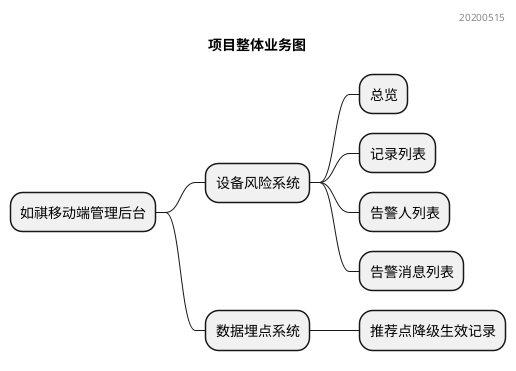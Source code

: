 @startmindmap

header 20200515

title 项目整体业务图

* 如祺移动端管理后台

** 设备风险系统
*** 总览
'****_ 应用
'****_ 时间范围
'****_ 上报次数（类别分类统计）
'****_ 首次上报时间（时间范围内）
'****_ 最近上报时间（时间范围内）
'****_ 类别
'*****_ 风险类型
'*****_ APP版本号
'*****_ 设备型号
'*****_ 设备品牌
'*****_ 用户手机号
'*****_ 设备ID
'*****_ 系统版本
*** 记录列表
*** 告警人列表
*** 告警消息列表

** 数据埋点系统
*** 推荐点降级生效记录

@endmindmap